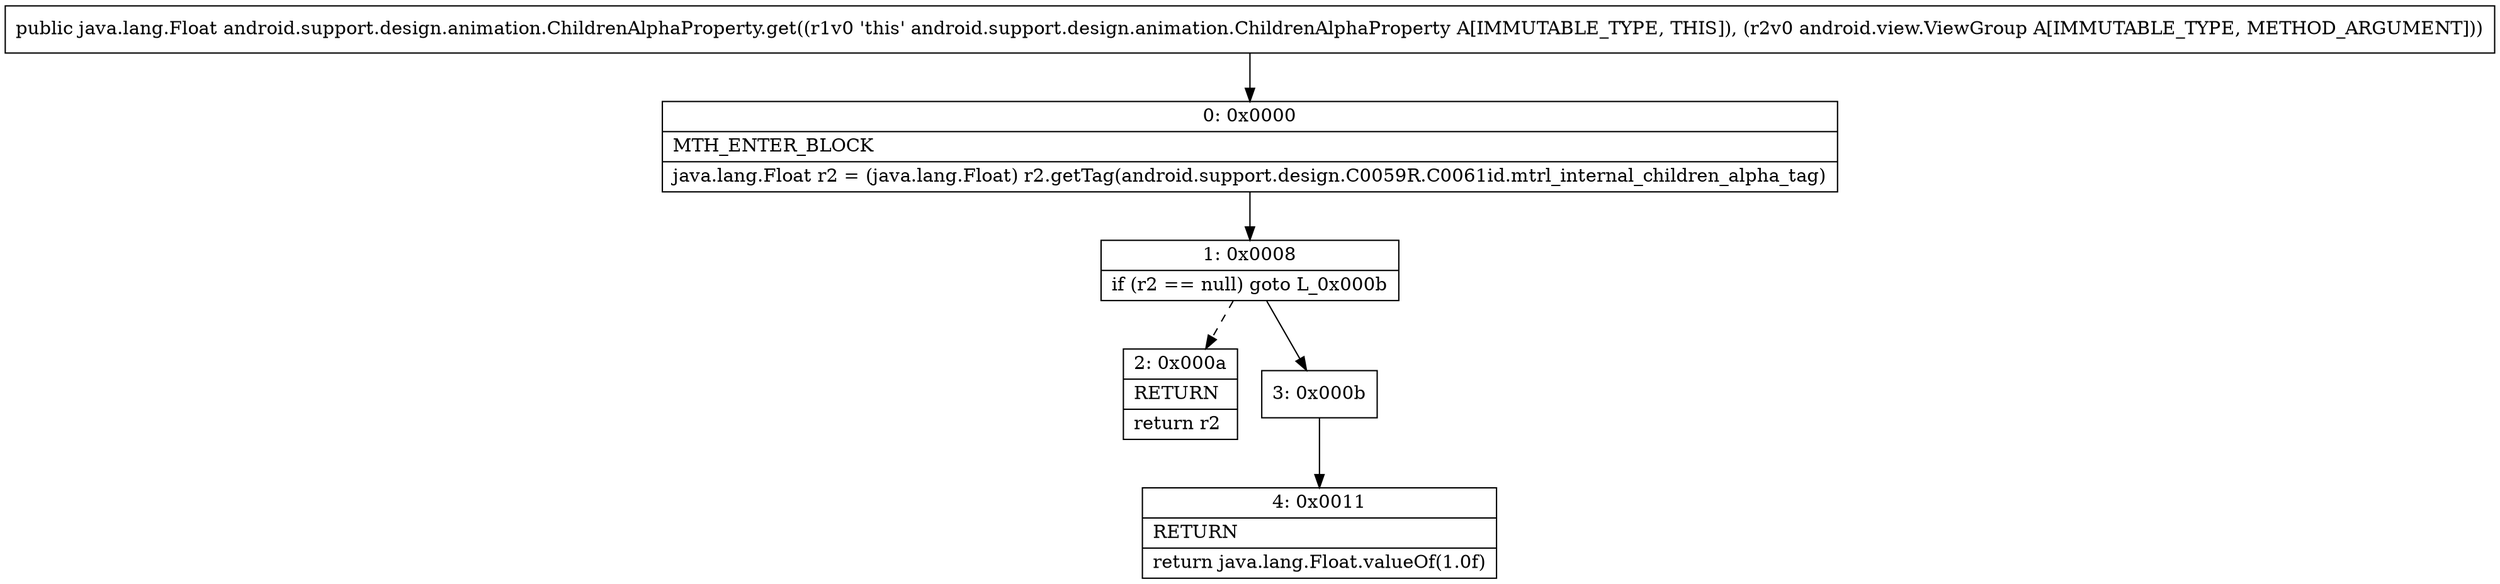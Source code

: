 digraph "CFG forandroid.support.design.animation.ChildrenAlphaProperty.get(Landroid\/view\/ViewGroup;)Ljava\/lang\/Float;" {
Node_0 [shape=record,label="{0\:\ 0x0000|MTH_ENTER_BLOCK\l|java.lang.Float r2 = (java.lang.Float) r2.getTag(android.support.design.C0059R.C0061id.mtrl_internal_children_alpha_tag)\l}"];
Node_1 [shape=record,label="{1\:\ 0x0008|if (r2 == null) goto L_0x000b\l}"];
Node_2 [shape=record,label="{2\:\ 0x000a|RETURN\l|return r2\l}"];
Node_3 [shape=record,label="{3\:\ 0x000b}"];
Node_4 [shape=record,label="{4\:\ 0x0011|RETURN\l|return java.lang.Float.valueOf(1.0f)\l}"];
MethodNode[shape=record,label="{public java.lang.Float android.support.design.animation.ChildrenAlphaProperty.get((r1v0 'this' android.support.design.animation.ChildrenAlphaProperty A[IMMUTABLE_TYPE, THIS]), (r2v0 android.view.ViewGroup A[IMMUTABLE_TYPE, METHOD_ARGUMENT])) }"];
MethodNode -> Node_0;
Node_0 -> Node_1;
Node_1 -> Node_2[style=dashed];
Node_1 -> Node_3;
Node_3 -> Node_4;
}

